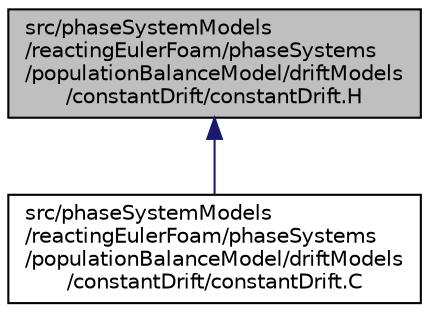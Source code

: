 digraph "src/phaseSystemModels/reactingEulerFoam/phaseSystems/populationBalanceModel/driftModels/constantDrift/constantDrift.H"
{
  bgcolor="transparent";
  edge [fontname="Helvetica",fontsize="10",labelfontname="Helvetica",labelfontsize="10"];
  node [fontname="Helvetica",fontsize="10",shape=record];
  Node1 [label="src/phaseSystemModels\l/reactingEulerFoam/phaseSystems\l/populationBalanceModel/driftModels\l/constantDrift/constantDrift.H",height=0.2,width=0.4,color="black", fillcolor="grey75", style="filled" fontcolor="black"];
  Node1 -> Node2 [dir="back",color="midnightblue",fontsize="10",style="solid",fontname="Helvetica"];
  Node2 [label="src/phaseSystemModels\l/reactingEulerFoam/phaseSystems\l/populationBalanceModel/driftModels\l/constantDrift/constantDrift.C",height=0.2,width=0.4,color="black",URL="$constantDrift_8C.html"];
}
